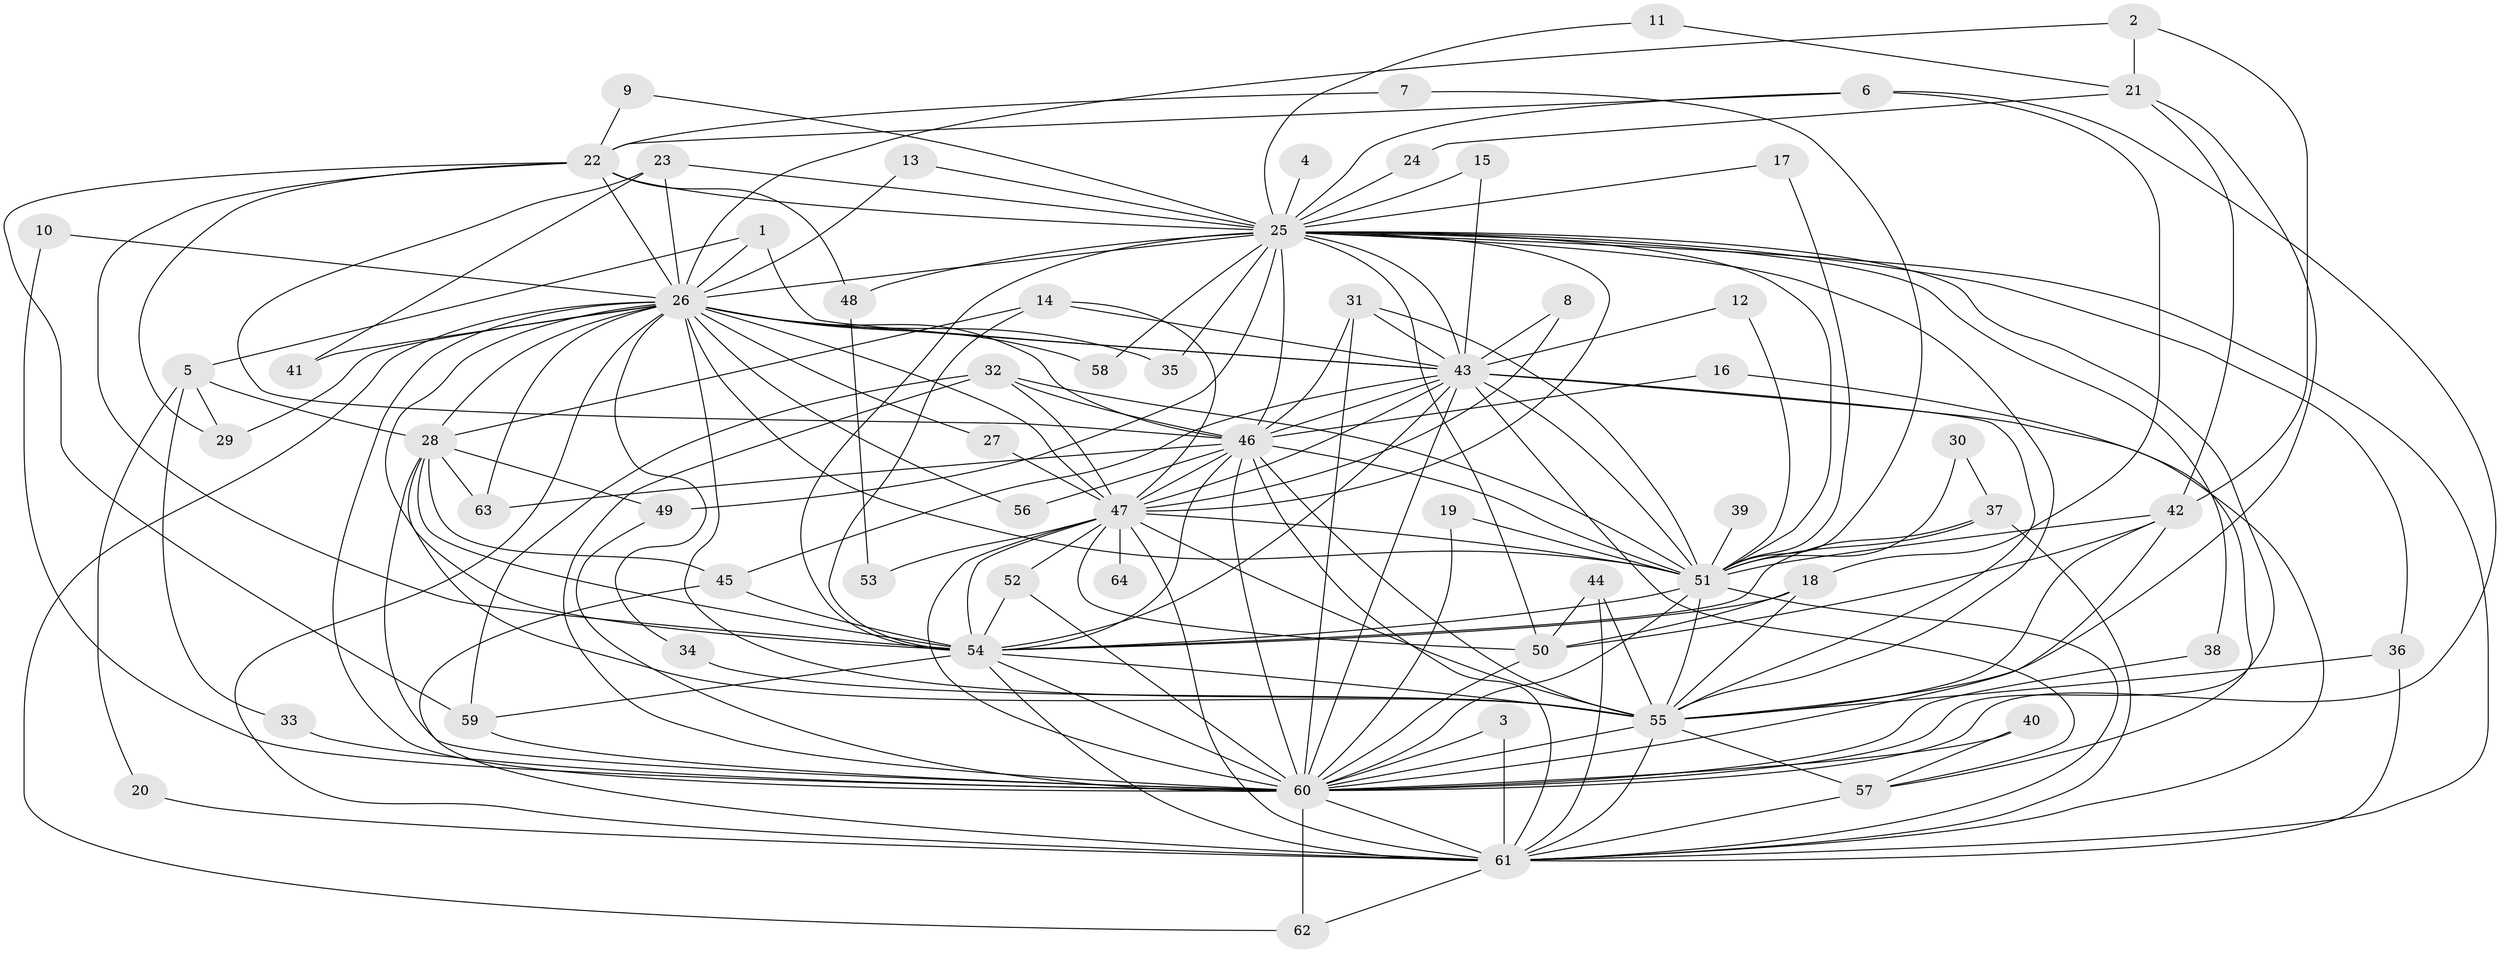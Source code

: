// original degree distribution, {30: 0.015625, 18: 0.015625, 20: 0.0078125, 25: 0.0078125, 17: 0.0078125, 16: 0.015625, 32: 0.0078125, 8: 0.015625, 3: 0.21875, 6: 0.0390625, 5: 0.0390625, 2: 0.515625, 4: 0.0859375, 9: 0.0078125}
// Generated by graph-tools (version 1.1) at 2025/49/03/09/25 03:49:35]
// undirected, 64 vertices, 180 edges
graph export_dot {
graph [start="1"]
  node [color=gray90,style=filled];
  1;
  2;
  3;
  4;
  5;
  6;
  7;
  8;
  9;
  10;
  11;
  12;
  13;
  14;
  15;
  16;
  17;
  18;
  19;
  20;
  21;
  22;
  23;
  24;
  25;
  26;
  27;
  28;
  29;
  30;
  31;
  32;
  33;
  34;
  35;
  36;
  37;
  38;
  39;
  40;
  41;
  42;
  43;
  44;
  45;
  46;
  47;
  48;
  49;
  50;
  51;
  52;
  53;
  54;
  55;
  56;
  57;
  58;
  59;
  60;
  61;
  62;
  63;
  64;
  1 -- 5 [weight=1.0];
  1 -- 26 [weight=1.0];
  1 -- 43 [weight=1.0];
  2 -- 21 [weight=1.0];
  2 -- 26 [weight=1.0];
  2 -- 42 [weight=1.0];
  3 -- 60 [weight=1.0];
  3 -- 61 [weight=1.0];
  4 -- 25 [weight=1.0];
  5 -- 20 [weight=1.0];
  5 -- 28 [weight=1.0];
  5 -- 29 [weight=1.0];
  5 -- 33 [weight=1.0];
  6 -- 18 [weight=1.0];
  6 -- 22 [weight=1.0];
  6 -- 25 [weight=1.0];
  6 -- 60 [weight=1.0];
  7 -- 22 [weight=1.0];
  7 -- 51 [weight=1.0];
  8 -- 43 [weight=1.0];
  8 -- 47 [weight=1.0];
  9 -- 22 [weight=1.0];
  9 -- 25 [weight=1.0];
  10 -- 26 [weight=1.0];
  10 -- 60 [weight=1.0];
  11 -- 21 [weight=1.0];
  11 -- 25 [weight=1.0];
  12 -- 43 [weight=1.0];
  12 -- 51 [weight=1.0];
  13 -- 25 [weight=1.0];
  13 -- 26 [weight=1.0];
  14 -- 28 [weight=1.0];
  14 -- 43 [weight=1.0];
  14 -- 47 [weight=1.0];
  14 -- 54 [weight=1.0];
  15 -- 25 [weight=1.0];
  15 -- 43 [weight=1.0];
  16 -- 46 [weight=1.0];
  16 -- 57 [weight=1.0];
  17 -- 25 [weight=1.0];
  17 -- 51 [weight=1.0];
  18 -- 50 [weight=1.0];
  18 -- 54 [weight=1.0];
  18 -- 55 [weight=1.0];
  19 -- 51 [weight=1.0];
  19 -- 60 [weight=1.0];
  20 -- 61 [weight=1.0];
  21 -- 24 [weight=1.0];
  21 -- 42 [weight=1.0];
  21 -- 55 [weight=1.0];
  22 -- 25 [weight=2.0];
  22 -- 26 [weight=1.0];
  22 -- 29 [weight=1.0];
  22 -- 48 [weight=1.0];
  22 -- 54 [weight=2.0];
  22 -- 59 [weight=1.0];
  23 -- 25 [weight=1.0];
  23 -- 26 [weight=1.0];
  23 -- 41 [weight=1.0];
  23 -- 46 [weight=1.0];
  24 -- 25 [weight=1.0];
  25 -- 26 [weight=1.0];
  25 -- 35 [weight=1.0];
  25 -- 36 [weight=1.0];
  25 -- 38 [weight=1.0];
  25 -- 43 [weight=1.0];
  25 -- 46 [weight=1.0];
  25 -- 47 [weight=1.0];
  25 -- 48 [weight=2.0];
  25 -- 49 [weight=1.0];
  25 -- 50 [weight=1.0];
  25 -- 51 [weight=2.0];
  25 -- 54 [weight=4.0];
  25 -- 55 [weight=1.0];
  25 -- 58 [weight=1.0];
  25 -- 60 [weight=1.0];
  25 -- 61 [weight=1.0];
  26 -- 27 [weight=1.0];
  26 -- 28 [weight=1.0];
  26 -- 29 [weight=1.0];
  26 -- 34 [weight=1.0];
  26 -- 35 [weight=1.0];
  26 -- 41 [weight=1.0];
  26 -- 43 [weight=1.0];
  26 -- 46 [weight=2.0];
  26 -- 47 [weight=2.0];
  26 -- 51 [weight=2.0];
  26 -- 54 [weight=1.0];
  26 -- 55 [weight=2.0];
  26 -- 56 [weight=1.0];
  26 -- 58 [weight=1.0];
  26 -- 60 [weight=1.0];
  26 -- 61 [weight=1.0];
  26 -- 62 [weight=1.0];
  26 -- 63 [weight=1.0];
  27 -- 47 [weight=1.0];
  28 -- 45 [weight=1.0];
  28 -- 49 [weight=1.0];
  28 -- 54 [weight=1.0];
  28 -- 55 [weight=1.0];
  28 -- 60 [weight=1.0];
  28 -- 63 [weight=1.0];
  30 -- 37 [weight=1.0];
  30 -- 51 [weight=1.0];
  31 -- 43 [weight=1.0];
  31 -- 46 [weight=1.0];
  31 -- 51 [weight=2.0];
  31 -- 60 [weight=1.0];
  32 -- 46 [weight=1.0];
  32 -- 47 [weight=1.0];
  32 -- 51 [weight=1.0];
  32 -- 59 [weight=1.0];
  32 -- 60 [weight=2.0];
  33 -- 60 [weight=1.0];
  34 -- 55 [weight=1.0];
  36 -- 55 [weight=1.0];
  36 -- 61 [weight=1.0];
  37 -- 51 [weight=1.0];
  37 -- 54 [weight=1.0];
  37 -- 61 [weight=1.0];
  38 -- 60 [weight=1.0];
  39 -- 51 [weight=2.0];
  40 -- 57 [weight=1.0];
  40 -- 60 [weight=1.0];
  42 -- 50 [weight=1.0];
  42 -- 51 [weight=1.0];
  42 -- 55 [weight=1.0];
  42 -- 60 [weight=1.0];
  43 -- 45 [weight=1.0];
  43 -- 46 [weight=1.0];
  43 -- 47 [weight=1.0];
  43 -- 51 [weight=1.0];
  43 -- 54 [weight=1.0];
  43 -- 55 [weight=1.0];
  43 -- 57 [weight=1.0];
  43 -- 60 [weight=2.0];
  43 -- 61 [weight=1.0];
  44 -- 50 [weight=1.0];
  44 -- 55 [weight=1.0];
  44 -- 61 [weight=1.0];
  45 -- 54 [weight=2.0];
  45 -- 61 [weight=1.0];
  46 -- 47 [weight=1.0];
  46 -- 51 [weight=1.0];
  46 -- 54 [weight=1.0];
  46 -- 55 [weight=1.0];
  46 -- 56 [weight=1.0];
  46 -- 60 [weight=3.0];
  46 -- 61 [weight=1.0];
  46 -- 63 [weight=1.0];
  47 -- 50 [weight=1.0];
  47 -- 51 [weight=1.0];
  47 -- 52 [weight=1.0];
  47 -- 53 [weight=1.0];
  47 -- 54 [weight=1.0];
  47 -- 55 [weight=1.0];
  47 -- 60 [weight=1.0];
  47 -- 61 [weight=2.0];
  47 -- 64 [weight=1.0];
  48 -- 53 [weight=1.0];
  49 -- 60 [weight=1.0];
  50 -- 60 [weight=1.0];
  51 -- 54 [weight=3.0];
  51 -- 55 [weight=1.0];
  51 -- 60 [weight=1.0];
  51 -- 61 [weight=1.0];
  52 -- 54 [weight=1.0];
  52 -- 60 [weight=1.0];
  54 -- 55 [weight=1.0];
  54 -- 59 [weight=1.0];
  54 -- 60 [weight=1.0];
  54 -- 61 [weight=2.0];
  55 -- 57 [weight=1.0];
  55 -- 60 [weight=1.0];
  55 -- 61 [weight=1.0];
  57 -- 61 [weight=2.0];
  59 -- 60 [weight=1.0];
  60 -- 61 [weight=2.0];
  60 -- 62 [weight=1.0];
  61 -- 62 [weight=1.0];
}
